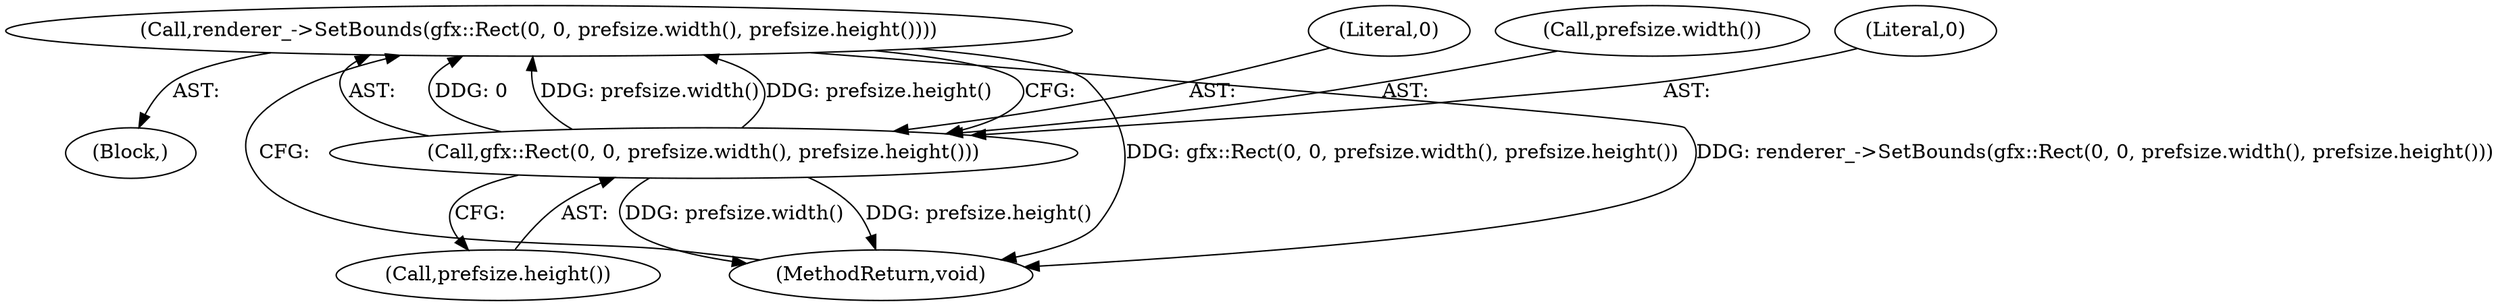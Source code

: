 digraph "1_Chrome_ee8d6fd30b022ac2c87b7a190c954e7bb3c9b21e_4@del" {
"1000109" [label="(Call,renderer_->SetBounds(gfx::Rect(0, 0, prefsize.width(), prefsize.height())))"];
"1000110" [label="(Call,gfx::Rect(0, 0, prefsize.width(), prefsize.height()))"];
"1000111" [label="(Literal,0)"];
"1000114" [label="(Call,prefsize.height())"];
"1000134" [label="(MethodReturn,void)"];
"1000104" [label="(Block,)"];
"1000113" [label="(Call,prefsize.width())"];
"1000110" [label="(Call,gfx::Rect(0, 0, prefsize.width(), prefsize.height()))"];
"1000109" [label="(Call,renderer_->SetBounds(gfx::Rect(0, 0, prefsize.width(), prefsize.height())))"];
"1000112" [label="(Literal,0)"];
"1000109" -> "1000104"  [label="AST: "];
"1000109" -> "1000110"  [label="CFG: "];
"1000110" -> "1000109"  [label="AST: "];
"1000134" -> "1000109"  [label="CFG: "];
"1000109" -> "1000134"  [label="DDG: gfx::Rect(0, 0, prefsize.width(), prefsize.height())"];
"1000109" -> "1000134"  [label="DDG: renderer_->SetBounds(gfx::Rect(0, 0, prefsize.width(), prefsize.height()))"];
"1000110" -> "1000109"  [label="DDG: 0"];
"1000110" -> "1000109"  [label="DDG: prefsize.width()"];
"1000110" -> "1000109"  [label="DDG: prefsize.height()"];
"1000110" -> "1000114"  [label="CFG: "];
"1000111" -> "1000110"  [label="AST: "];
"1000112" -> "1000110"  [label="AST: "];
"1000113" -> "1000110"  [label="AST: "];
"1000114" -> "1000110"  [label="AST: "];
"1000110" -> "1000134"  [label="DDG: prefsize.height()"];
"1000110" -> "1000134"  [label="DDG: prefsize.width()"];
}
